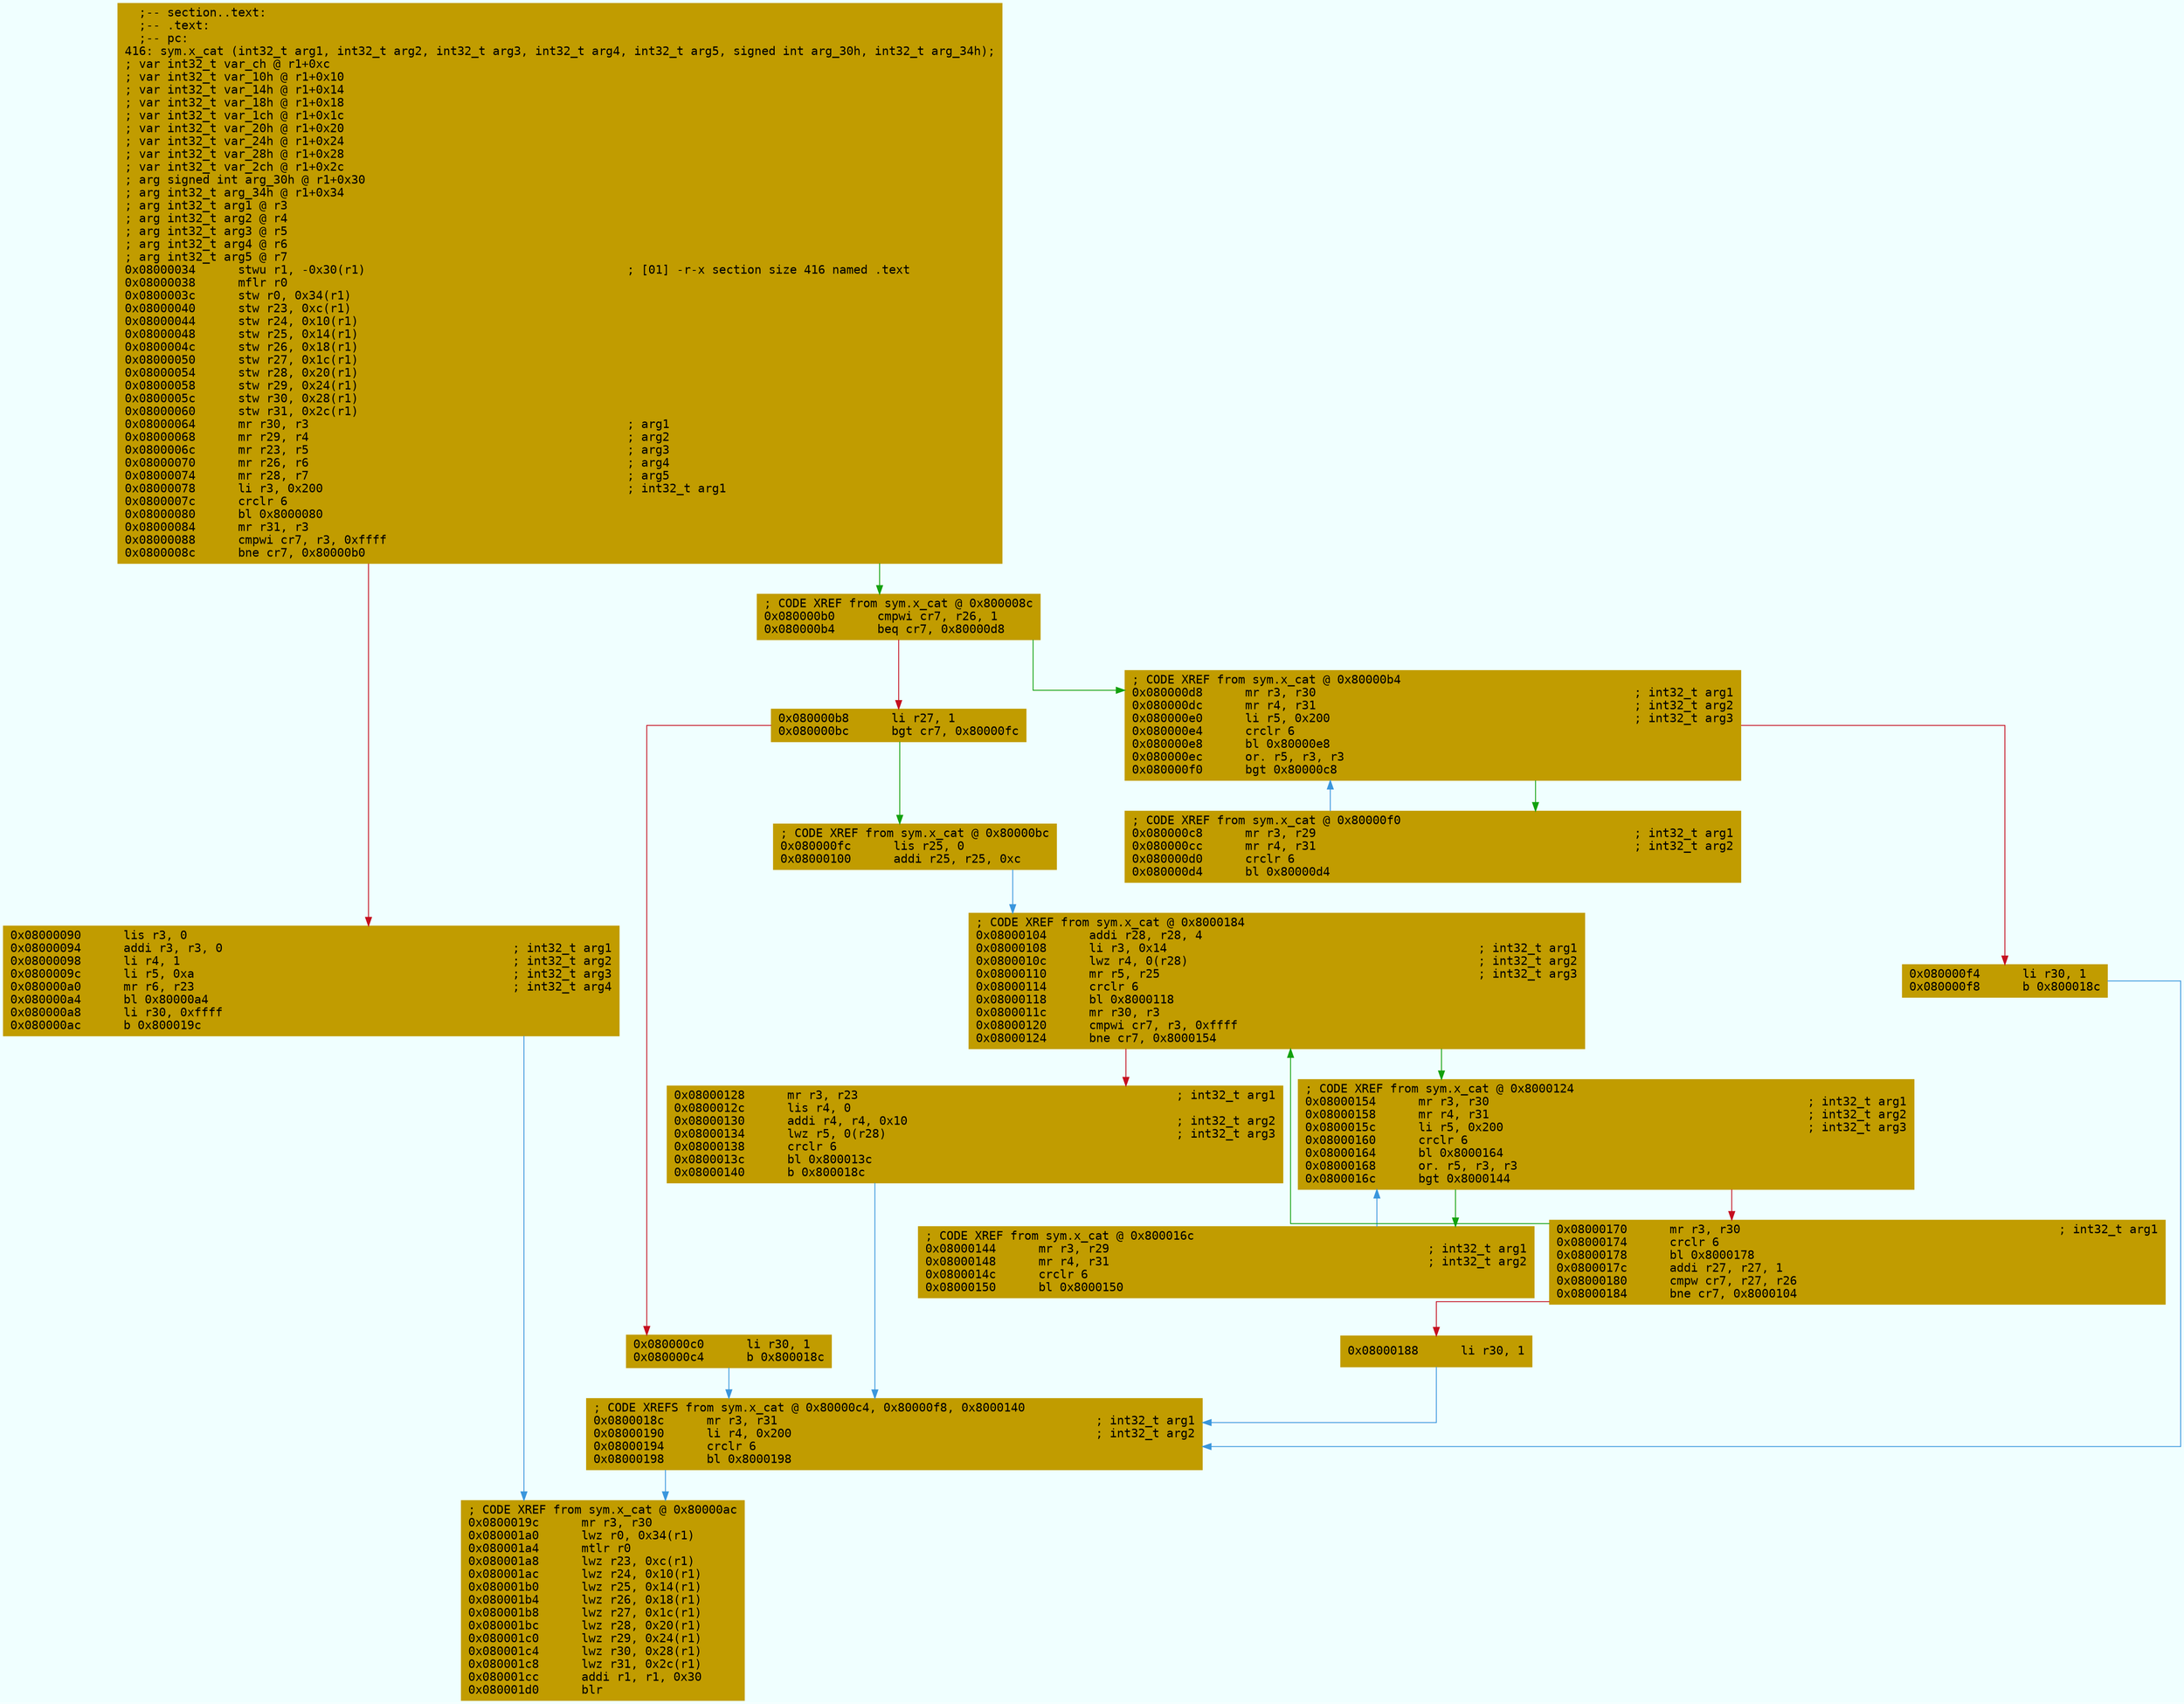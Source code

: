 digraph code {
	graph [bgcolor=azure fontsize=8 fontname="Courier" splines="ortho"];
	node [fillcolor=gray style=filled shape=box];
	edge [arrowhead="normal"];
	"0x08000034" [URL="sym.x_cat/0x08000034", fillcolor="#c19c00",color="#c19c00", fontname="Courier",label="  ;-- section..text:\l  ;-- .text:\l  ;-- pc:\l416: sym.x_cat (int32_t arg1, int32_t arg2, int32_t arg3, int32_t arg4, int32_t arg5, signed int arg_30h, int32_t arg_34h);\l; var int32_t var_ch @ r1+0xc\l; var int32_t var_10h @ r1+0x10\l; var int32_t var_14h @ r1+0x14\l; var int32_t var_18h @ r1+0x18\l; var int32_t var_1ch @ r1+0x1c\l; var int32_t var_20h @ r1+0x20\l; var int32_t var_24h @ r1+0x24\l; var int32_t var_28h @ r1+0x28\l; var int32_t var_2ch @ r1+0x2c\l; arg signed int arg_30h @ r1+0x30\l; arg int32_t arg_34h @ r1+0x34\l; arg int32_t arg1 @ r3\l; arg int32_t arg2 @ r4\l; arg int32_t arg3 @ r5\l; arg int32_t arg4 @ r6\l; arg int32_t arg5 @ r7\l0x08000034      stwu r1, -0x30(r1)                                     ; [01] -r-x section size 416 named .text\l0x08000038      mflr r0\l0x0800003c      stw r0, 0x34(r1)\l0x08000040      stw r23, 0xc(r1)\l0x08000044      stw r24, 0x10(r1)\l0x08000048      stw r25, 0x14(r1)\l0x0800004c      stw r26, 0x18(r1)\l0x08000050      stw r27, 0x1c(r1)\l0x08000054      stw r28, 0x20(r1)\l0x08000058      stw r29, 0x24(r1)\l0x0800005c      stw r30, 0x28(r1)\l0x08000060      stw r31, 0x2c(r1)\l0x08000064      mr r30, r3                                             ; arg1\l0x08000068      mr r29, r4                                             ; arg2\l0x0800006c      mr r23, r5                                             ; arg3\l0x08000070      mr r26, r6                                             ; arg4\l0x08000074      mr r28, r7                                             ; arg5\l0x08000078      li r3, 0x200                                           ; int32_t arg1\l0x0800007c      crclr 6\l0x08000080      bl 0x8000080\l0x08000084      mr r31, r3\l0x08000088      cmpwi cr7, r3, 0xffff\l0x0800008c      bne cr7, 0x80000b0\l"]
	"0x08000090" [URL="sym.x_cat/0x08000090", fillcolor="#c19c00",color="#c19c00", fontname="Courier",label="0x08000090      lis r3, 0\l0x08000094      addi r3, r3, 0                                         ; int32_t arg1\l0x08000098      li r4, 1                                               ; int32_t arg2\l0x0800009c      li r5, 0xa                                             ; int32_t arg3\l0x080000a0      mr r6, r23                                             ; int32_t arg4\l0x080000a4      bl 0x80000a4\l0x080000a8      li r30, 0xffff\l0x080000ac      b 0x800019c\l"]
	"0x080000b0" [URL="sym.x_cat/0x080000b0", fillcolor="#c19c00",color="#c19c00", fontname="Courier",label="; CODE XREF from sym.x_cat @ 0x800008c\l0x080000b0      cmpwi cr7, r26, 1\l0x080000b4      beq cr7, 0x80000d8\l"]
	"0x080000b8" [URL="sym.x_cat/0x080000b8", fillcolor="#c19c00",color="#c19c00", fontname="Courier",label="0x080000b8      li r27, 1\l0x080000bc      bgt cr7, 0x80000fc\l"]
	"0x080000c0" [URL="sym.x_cat/0x080000c0", fillcolor="#c19c00",color="#c19c00", fontname="Courier",label="0x080000c0      li r30, 1\l0x080000c4      b 0x800018c\l"]
	"0x080000c8" [URL="sym.x_cat/0x080000c8", fillcolor="#c19c00",color="#c19c00", fontname="Courier",label="; CODE XREF from sym.x_cat @ 0x80000f0\l0x080000c8      mr r3, r29                                             ; int32_t arg1\l0x080000cc      mr r4, r31                                             ; int32_t arg2\l0x080000d0      crclr 6\l0x080000d4      bl 0x80000d4\l"]
	"0x080000d8" [URL="sym.x_cat/0x080000d8", fillcolor="#c19c00",color="#c19c00", fontname="Courier",label="; CODE XREF from sym.x_cat @ 0x80000b4\l0x080000d8      mr r3, r30                                             ; int32_t arg1\l0x080000dc      mr r4, r31                                             ; int32_t arg2\l0x080000e0      li r5, 0x200                                           ; int32_t arg3\l0x080000e4      crclr 6\l0x080000e8      bl 0x80000e8\l0x080000ec      or. r5, r3, r3\l0x080000f0      bgt 0x80000c8\l"]
	"0x080000f4" [URL="sym.x_cat/0x080000f4", fillcolor="#c19c00",color="#c19c00", fontname="Courier",label="0x080000f4      li r30, 1\l0x080000f8      b 0x800018c\l"]
	"0x080000fc" [URL="sym.x_cat/0x080000fc", fillcolor="#c19c00",color="#c19c00", fontname="Courier",label="; CODE XREF from sym.x_cat @ 0x80000bc\l0x080000fc      lis r25, 0\l0x08000100      addi r25, r25, 0xc\l"]
	"0x08000104" [URL="sym.x_cat/0x08000104", fillcolor="#c19c00",color="#c19c00", fontname="Courier",label="; CODE XREF from sym.x_cat @ 0x8000184\l0x08000104      addi r28, r28, 4\l0x08000108      li r3, 0x14                                            ; int32_t arg1\l0x0800010c      lwz r4, 0(r28)                                         ; int32_t arg2\l0x08000110      mr r5, r25                                             ; int32_t arg3\l0x08000114      crclr 6\l0x08000118      bl 0x8000118\l0x0800011c      mr r30, r3\l0x08000120      cmpwi cr7, r3, 0xffff\l0x08000124      bne cr7, 0x8000154\l"]
	"0x08000128" [URL="sym.x_cat/0x08000128", fillcolor="#c19c00",color="#c19c00", fontname="Courier",label="0x08000128      mr r3, r23                                             ; int32_t arg1\l0x0800012c      lis r4, 0\l0x08000130      addi r4, r4, 0x10                                      ; int32_t arg2\l0x08000134      lwz r5, 0(r28)                                         ; int32_t arg3\l0x08000138      crclr 6\l0x0800013c      bl 0x800013c\l0x08000140      b 0x800018c\l"]
	"0x08000144" [URL="sym.x_cat/0x08000144", fillcolor="#c19c00",color="#c19c00", fontname="Courier",label="; CODE XREF from sym.x_cat @ 0x800016c\l0x08000144      mr r3, r29                                             ; int32_t arg1\l0x08000148      mr r4, r31                                             ; int32_t arg2\l0x0800014c      crclr 6\l0x08000150      bl 0x8000150\l"]
	"0x08000154" [URL="sym.x_cat/0x08000154", fillcolor="#c19c00",color="#c19c00", fontname="Courier",label="; CODE XREF from sym.x_cat @ 0x8000124\l0x08000154      mr r3, r30                                             ; int32_t arg1\l0x08000158      mr r4, r31                                             ; int32_t arg2\l0x0800015c      li r5, 0x200                                           ; int32_t arg3\l0x08000160      crclr 6\l0x08000164      bl 0x8000164\l0x08000168      or. r5, r3, r3\l0x0800016c      bgt 0x8000144\l"]
	"0x08000170" [URL="sym.x_cat/0x08000170", fillcolor="#c19c00",color="#c19c00", fontname="Courier",label="0x08000170      mr r3, r30                                             ; int32_t arg1\l0x08000174      crclr 6\l0x08000178      bl 0x8000178\l0x0800017c      addi r27, r27, 1\l0x08000180      cmpw cr7, r27, r26\l0x08000184      bne cr7, 0x8000104\l"]
	"0x08000188" [URL="sym.x_cat/0x08000188", fillcolor="#c19c00",color="#c19c00", fontname="Courier",label="0x08000188      li r30, 1\l"]
	"0x0800018c" [URL="sym.x_cat/0x0800018c", fillcolor="#c19c00",color="#c19c00", fontname="Courier",label="; CODE XREFS from sym.x_cat @ 0x80000c4, 0x80000f8, 0x8000140\l0x0800018c      mr r3, r31                                             ; int32_t arg1\l0x08000190      li r4, 0x200                                           ; int32_t arg2\l0x08000194      crclr 6\l0x08000198      bl 0x8000198\l"]
	"0x0800019c" [URL="sym.x_cat/0x0800019c", fillcolor="#c19c00",color="#c19c00", fontname="Courier",label="; CODE XREF from sym.x_cat @ 0x80000ac\l0x0800019c      mr r3, r30\l0x080001a0      lwz r0, 0x34(r1)\l0x080001a4      mtlr r0\l0x080001a8      lwz r23, 0xc(r1)\l0x080001ac      lwz r24, 0x10(r1)\l0x080001b0      lwz r25, 0x14(r1)\l0x080001b4      lwz r26, 0x18(r1)\l0x080001b8      lwz r27, 0x1c(r1)\l0x080001bc      lwz r28, 0x20(r1)\l0x080001c0      lwz r29, 0x24(r1)\l0x080001c4      lwz r30, 0x28(r1)\l0x080001c8      lwz r31, 0x2c(r1)\l0x080001cc      addi r1, r1, 0x30\l0x080001d0      blr\l"]
        "0x08000034" -> "0x080000b0" [color="#13a10e"];
        "0x08000034" -> "0x08000090" [color="#c50f1f"];
        "0x08000090" -> "0x0800019c" [color="#3a96dd"];
        "0x080000b0" -> "0x080000d8" [color="#13a10e"];
        "0x080000b0" -> "0x080000b8" [color="#c50f1f"];
        "0x080000b8" -> "0x080000fc" [color="#13a10e"];
        "0x080000b8" -> "0x080000c0" [color="#c50f1f"];
        "0x080000c0" -> "0x0800018c" [color="#3a96dd"];
        "0x080000c8" -> "0x080000d8" [color="#3a96dd"];
        "0x080000d8" -> "0x080000c8" [color="#13a10e"];
        "0x080000d8" -> "0x080000f4" [color="#c50f1f"];
        "0x080000f4" -> "0x0800018c" [color="#3a96dd"];
        "0x080000fc" -> "0x08000104" [color="#3a96dd"];
        "0x08000104" -> "0x08000154" [color="#13a10e"];
        "0x08000104" -> "0x08000128" [color="#c50f1f"];
        "0x08000128" -> "0x0800018c" [color="#3a96dd"];
        "0x08000144" -> "0x08000154" [color="#3a96dd"];
        "0x08000154" -> "0x08000144" [color="#13a10e"];
        "0x08000154" -> "0x08000170" [color="#c50f1f"];
        "0x08000170" -> "0x08000104" [color="#13a10e"];
        "0x08000170" -> "0x08000188" [color="#c50f1f"];
        "0x08000188" -> "0x0800018c" [color="#3a96dd"];
        "0x0800018c" -> "0x0800019c" [color="#3a96dd"];
}
